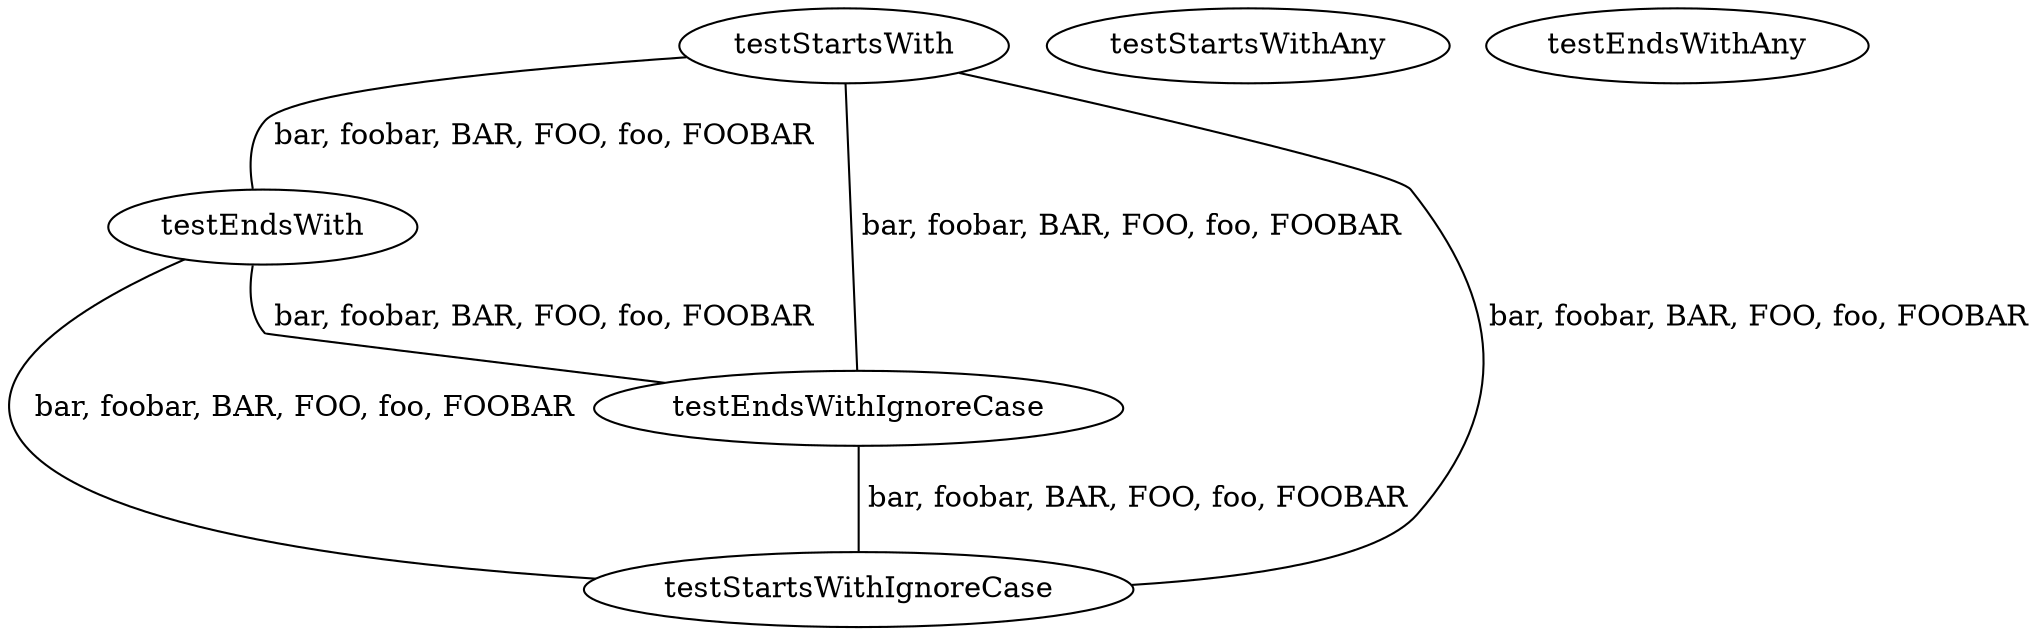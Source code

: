 digraph G {
testStartsWith;
testStartsWithAny;
testEndsWithAny;
testEndsWith;
testEndsWithIgnoreCase;
testStartsWithIgnoreCase;
testStartsWith -> testEndsWith [label=" bar, foobar, BAR, FOO, foo, FOOBAR", dir=none];
testStartsWith -> testEndsWithIgnoreCase [label=" bar, foobar, BAR, FOO, foo, FOOBAR", dir=none];
testStartsWith -> testStartsWithIgnoreCase [label=" bar, foobar, BAR, FOO, foo, FOOBAR", dir=none];
testEndsWith -> testEndsWithIgnoreCase [label=" bar, foobar, BAR, FOO, foo, FOOBAR", dir=none];
testEndsWith -> testStartsWithIgnoreCase [label=" bar, foobar, BAR, FOO, foo, FOOBAR", dir=none];
testEndsWithIgnoreCase -> testStartsWithIgnoreCase [label=" bar, foobar, BAR, FOO, foo, FOOBAR", dir=none];
}